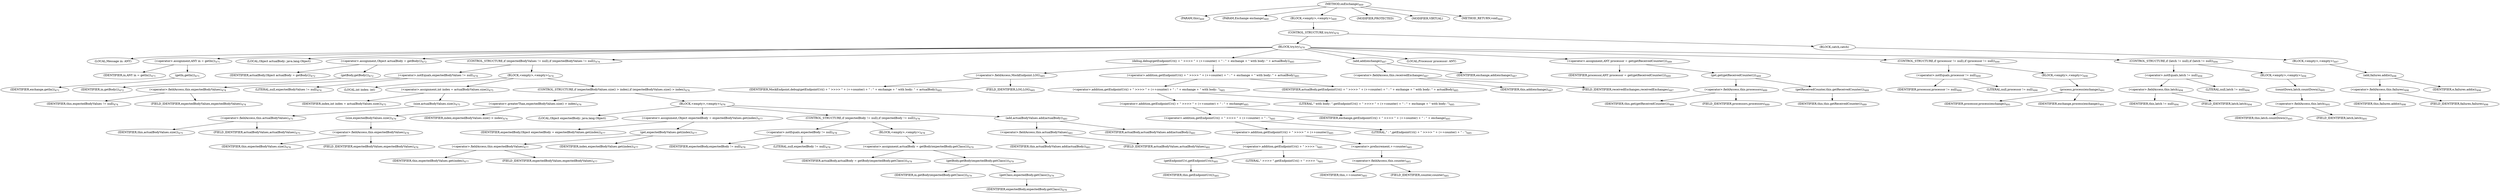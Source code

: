 digraph "onExchange" {  
"1226" [label = <(METHOD,onExchange)<SUB>469</SUB>> ]
"79" [label = <(PARAM,this)<SUB>469</SUB>> ]
"1227" [label = <(PARAM,Exchange exchange)<SUB>469</SUB>> ]
"1228" [label = <(BLOCK,&lt;empty&gt;,&lt;empty&gt;)<SUB>469</SUB>> ]
"1229" [label = <(CONTROL_STRUCTURE,try,try)<SUB>470</SUB>> ]
"1230" [label = <(BLOCK,try,try)<SUB>470</SUB>> ]
"1231" [label = <(LOCAL,Message in: ANY)> ]
"1232" [label = <(&lt;operator&gt;.assignment,ANY in = getIn())<SUB>471</SUB>> ]
"1233" [label = <(IDENTIFIER,in,ANY in = getIn())<SUB>471</SUB>> ]
"1234" [label = <(getIn,getIn())<SUB>471</SUB>> ]
"1235" [label = <(IDENTIFIER,exchange,getIn())<SUB>471</SUB>> ]
"1236" [label = <(LOCAL,Object actualBody: java.lang.Object)> ]
"1237" [label = <(&lt;operator&gt;.assignment,Object actualBody = getBody())<SUB>472</SUB>> ]
"1238" [label = <(IDENTIFIER,actualBody,Object actualBody = getBody())<SUB>472</SUB>> ]
"1239" [label = <(getBody,getBody())<SUB>472</SUB>> ]
"1240" [label = <(IDENTIFIER,in,getBody())<SUB>472</SUB>> ]
"1241" [label = <(CONTROL_STRUCTURE,if (expectedBodyValues != null),if (expectedBodyValues != null))<SUB>474</SUB>> ]
"1242" [label = <(&lt;operator&gt;.notEquals,expectedBodyValues != null)<SUB>474</SUB>> ]
"1243" [label = <(&lt;operator&gt;.fieldAccess,this.expectedBodyValues)<SUB>474</SUB>> ]
"1244" [label = <(IDENTIFIER,this,expectedBodyValues != null)<SUB>474</SUB>> ]
"1245" [label = <(FIELD_IDENTIFIER,expectedBodyValues,expectedBodyValues)<SUB>474</SUB>> ]
"1246" [label = <(LITERAL,null,expectedBodyValues != null)<SUB>474</SUB>> ]
"1247" [label = <(BLOCK,&lt;empty&gt;,&lt;empty&gt;)<SUB>474</SUB>> ]
"1248" [label = <(LOCAL,int index: int)> ]
"1249" [label = <(&lt;operator&gt;.assignment,int index = actualBodyValues.size())<SUB>475</SUB>> ]
"1250" [label = <(IDENTIFIER,index,int index = actualBodyValues.size())<SUB>475</SUB>> ]
"1251" [label = <(size,actualBodyValues.size())<SUB>475</SUB>> ]
"1252" [label = <(&lt;operator&gt;.fieldAccess,this.actualBodyValues)<SUB>475</SUB>> ]
"1253" [label = <(IDENTIFIER,this,actualBodyValues.size())<SUB>475</SUB>> ]
"1254" [label = <(FIELD_IDENTIFIER,actualBodyValues,actualBodyValues)<SUB>475</SUB>> ]
"1255" [label = <(CONTROL_STRUCTURE,if (expectedBodyValues.size() &gt; index),if (expectedBodyValues.size() &gt; index))<SUB>476</SUB>> ]
"1256" [label = <(&lt;operator&gt;.greaterThan,expectedBodyValues.size() &gt; index)<SUB>476</SUB>> ]
"1257" [label = <(size,expectedBodyValues.size())<SUB>476</SUB>> ]
"1258" [label = <(&lt;operator&gt;.fieldAccess,this.expectedBodyValues)<SUB>476</SUB>> ]
"1259" [label = <(IDENTIFIER,this,expectedBodyValues.size())<SUB>476</SUB>> ]
"1260" [label = <(FIELD_IDENTIFIER,expectedBodyValues,expectedBodyValues)<SUB>476</SUB>> ]
"1261" [label = <(IDENTIFIER,index,expectedBodyValues.size() &gt; index)<SUB>476</SUB>> ]
"1262" [label = <(BLOCK,&lt;empty&gt;,&lt;empty&gt;)<SUB>476</SUB>> ]
"1263" [label = <(LOCAL,Object expectedBody: java.lang.Object)> ]
"1264" [label = <(&lt;operator&gt;.assignment,Object expectedBody = expectedBodyValues.get(index))<SUB>477</SUB>> ]
"1265" [label = <(IDENTIFIER,expectedBody,Object expectedBody = expectedBodyValues.get(index))<SUB>477</SUB>> ]
"1266" [label = <(get,expectedBodyValues.get(index))<SUB>477</SUB>> ]
"1267" [label = <(&lt;operator&gt;.fieldAccess,this.expectedBodyValues)<SUB>477</SUB>> ]
"1268" [label = <(IDENTIFIER,this,expectedBodyValues.get(index))<SUB>477</SUB>> ]
"1269" [label = <(FIELD_IDENTIFIER,expectedBodyValues,expectedBodyValues)<SUB>477</SUB>> ]
"1270" [label = <(IDENTIFIER,index,expectedBodyValues.get(index))<SUB>477</SUB>> ]
"1271" [label = <(CONTROL_STRUCTURE,if (expectedBody != null),if (expectedBody != null))<SUB>478</SUB>> ]
"1272" [label = <(&lt;operator&gt;.notEquals,expectedBody != null)<SUB>478</SUB>> ]
"1273" [label = <(IDENTIFIER,expectedBody,expectedBody != null)<SUB>478</SUB>> ]
"1274" [label = <(LITERAL,null,expectedBody != null)<SUB>478</SUB>> ]
"1275" [label = <(BLOCK,&lt;empty&gt;,&lt;empty&gt;)<SUB>478</SUB>> ]
"1276" [label = <(&lt;operator&gt;.assignment,actualBody = getBody(expectedBody.getClass()))<SUB>479</SUB>> ]
"1277" [label = <(IDENTIFIER,actualBody,actualBody = getBody(expectedBody.getClass()))<SUB>479</SUB>> ]
"1278" [label = <(getBody,getBody(expectedBody.getClass()))<SUB>479</SUB>> ]
"1279" [label = <(IDENTIFIER,in,getBody(expectedBody.getClass()))<SUB>479</SUB>> ]
"1280" [label = <(getClass,expectedBody.getClass())<SUB>479</SUB>> ]
"1281" [label = <(IDENTIFIER,expectedBody,expectedBody.getClass())<SUB>479</SUB>> ]
"1282" [label = <(add,actualBodyValues.add(actualBody))<SUB>481</SUB>> ]
"1283" [label = <(&lt;operator&gt;.fieldAccess,this.actualBodyValues)<SUB>481</SUB>> ]
"1284" [label = <(IDENTIFIER,this,actualBodyValues.add(actualBody))<SUB>481</SUB>> ]
"1285" [label = <(FIELD_IDENTIFIER,actualBodyValues,actualBodyValues)<SUB>481</SUB>> ]
"1286" [label = <(IDENTIFIER,actualBody,actualBodyValues.add(actualBody))<SUB>481</SUB>> ]
"1287" [label = <(debug,debug(getEndpointUri() + &quot; &gt;&gt;&gt;&gt; &quot; + (++counter) + &quot; : &quot; + exchange + &quot; with body: &quot; + actualBody))<SUB>485</SUB>> ]
"1288" [label = <(&lt;operator&gt;.fieldAccess,MockEndpoint.LOG)<SUB>485</SUB>> ]
"1289" [label = <(IDENTIFIER,MockEndpoint,debug(getEndpointUri() + &quot; &gt;&gt;&gt;&gt; &quot; + (++counter) + &quot; : &quot; + exchange + &quot; with body: &quot; + actualBody))<SUB>485</SUB>> ]
"1290" [label = <(FIELD_IDENTIFIER,LOG,LOG)<SUB>485</SUB>> ]
"1291" [label = <(&lt;operator&gt;.addition,getEndpointUri() + &quot; &gt;&gt;&gt;&gt; &quot; + (++counter) + &quot; : &quot; + exchange + &quot; with body: &quot; + actualBody)<SUB>485</SUB>> ]
"1292" [label = <(&lt;operator&gt;.addition,getEndpointUri() + &quot; &gt;&gt;&gt;&gt; &quot; + (++counter) + &quot; : &quot; + exchange + &quot; with body: &quot;)<SUB>485</SUB>> ]
"1293" [label = <(&lt;operator&gt;.addition,getEndpointUri() + &quot; &gt;&gt;&gt;&gt; &quot; + (++counter) + &quot; : &quot; + exchange)<SUB>485</SUB>> ]
"1294" [label = <(&lt;operator&gt;.addition,getEndpointUri() + &quot; &gt;&gt;&gt;&gt; &quot; + (++counter) + &quot; : &quot;)<SUB>485</SUB>> ]
"1295" [label = <(&lt;operator&gt;.addition,getEndpointUri() + &quot; &gt;&gt;&gt;&gt; &quot; + (++counter))<SUB>485</SUB>> ]
"1296" [label = <(&lt;operator&gt;.addition,getEndpointUri() + &quot; &gt;&gt;&gt;&gt; &quot;)<SUB>485</SUB>> ]
"1297" [label = <(getEndpointUri,getEndpointUri())<SUB>485</SUB>> ]
"78" [label = <(IDENTIFIER,this,getEndpointUri())<SUB>485</SUB>> ]
"1298" [label = <(LITERAL,&quot; &gt;&gt;&gt;&gt; &quot;,getEndpointUri() + &quot; &gt;&gt;&gt;&gt; &quot;)<SUB>485</SUB>> ]
"1299" [label = <(&lt;operator&gt;.preIncrement,++counter)<SUB>485</SUB>> ]
"1300" [label = <(&lt;operator&gt;.fieldAccess,this.counter)<SUB>485</SUB>> ]
"1301" [label = <(IDENTIFIER,this,++counter)<SUB>485</SUB>> ]
"1302" [label = <(FIELD_IDENTIFIER,counter,counter)<SUB>485</SUB>> ]
"1303" [label = <(LITERAL,&quot; : &quot;,getEndpointUri() + &quot; &gt;&gt;&gt;&gt; &quot; + (++counter) + &quot; : &quot;)<SUB>485</SUB>> ]
"1304" [label = <(IDENTIFIER,exchange,getEndpointUri() + &quot; &gt;&gt;&gt;&gt; &quot; + (++counter) + &quot; : &quot; + exchange)<SUB>485</SUB>> ]
"1305" [label = <(LITERAL,&quot; with body: &quot;,getEndpointUri() + &quot; &gt;&gt;&gt;&gt; &quot; + (++counter) + &quot; : &quot; + exchange + &quot; with body: &quot;)<SUB>485</SUB>> ]
"1306" [label = <(IDENTIFIER,actualBody,getEndpointUri() + &quot; &gt;&gt;&gt;&gt; &quot; + (++counter) + &quot; : &quot; + exchange + &quot; with body: &quot; + actualBody)<SUB>485</SUB>> ]
"1307" [label = <(add,add(exchange))<SUB>487</SUB>> ]
"1308" [label = <(&lt;operator&gt;.fieldAccess,this.receivedExchanges)<SUB>487</SUB>> ]
"1309" [label = <(IDENTIFIER,this,add(exchange))<SUB>487</SUB>> ]
"1310" [label = <(FIELD_IDENTIFIER,receivedExchanges,receivedExchanges)<SUB>487</SUB>> ]
"1311" [label = <(IDENTIFIER,exchange,add(exchange))<SUB>487</SUB>> ]
"1312" [label = <(LOCAL,Processor processor: ANY)> ]
"1313" [label = <(&lt;operator&gt;.assignment,ANY processor = get(getReceivedCounter()))<SUB>489</SUB>> ]
"1314" [label = <(IDENTIFIER,processor,ANY processor = get(getReceivedCounter()))<SUB>489</SUB>> ]
"1315" [label = <(get,get(getReceivedCounter()))<SUB>489</SUB>> ]
"1316" [label = <(&lt;operator&gt;.fieldAccess,this.processors)<SUB>489</SUB>> ]
"1317" [label = <(IDENTIFIER,this,get(getReceivedCounter()))<SUB>489</SUB>> ]
"1318" [label = <(FIELD_IDENTIFIER,processors,processors)<SUB>489</SUB>> ]
"1319" [label = <(getReceivedCounter,this.getReceivedCounter())<SUB>489</SUB>> ]
"80" [label = <(IDENTIFIER,this,this.getReceivedCounter())<SUB>489</SUB>> ]
"1320" [label = <(CONTROL_STRUCTURE,if (processor != null),if (processor != null))<SUB>490</SUB>> ]
"1321" [label = <(&lt;operator&gt;.notEquals,processor != null)<SUB>490</SUB>> ]
"1322" [label = <(IDENTIFIER,processor,processor != null)<SUB>490</SUB>> ]
"1323" [label = <(LITERAL,null,processor != null)<SUB>490</SUB>> ]
"1324" [label = <(BLOCK,&lt;empty&gt;,&lt;empty&gt;)<SUB>490</SUB>> ]
"1325" [label = <(process,process(exchange))<SUB>491</SUB>> ]
"1326" [label = <(IDENTIFIER,processor,process(exchange))<SUB>491</SUB>> ]
"1327" [label = <(IDENTIFIER,exchange,process(exchange))<SUB>491</SUB>> ]
"1328" [label = <(CONTROL_STRUCTURE,if (latch != null),if (latch != null))<SUB>494</SUB>> ]
"1329" [label = <(&lt;operator&gt;.notEquals,latch != null)<SUB>494</SUB>> ]
"1330" [label = <(&lt;operator&gt;.fieldAccess,this.latch)<SUB>494</SUB>> ]
"1331" [label = <(IDENTIFIER,this,latch != null)<SUB>494</SUB>> ]
"1332" [label = <(FIELD_IDENTIFIER,latch,latch)<SUB>494</SUB>> ]
"1333" [label = <(LITERAL,null,latch != null)<SUB>494</SUB>> ]
"1334" [label = <(BLOCK,&lt;empty&gt;,&lt;empty&gt;)<SUB>494</SUB>> ]
"1335" [label = <(countDown,latch.countDown())<SUB>495</SUB>> ]
"1336" [label = <(&lt;operator&gt;.fieldAccess,this.latch)<SUB>495</SUB>> ]
"1337" [label = <(IDENTIFIER,this,latch.countDown())<SUB>495</SUB>> ]
"1338" [label = <(FIELD_IDENTIFIER,latch,latch)<SUB>495</SUB>> ]
"1339" [label = <(BLOCK,catch,catch)> ]
"1340" [label = <(BLOCK,&lt;empty&gt;,&lt;empty&gt;)<SUB>497</SUB>> ]
"1341" [label = <(add,failures.add(e))<SUB>498</SUB>> ]
"1342" [label = <(&lt;operator&gt;.fieldAccess,this.failures)<SUB>498</SUB>> ]
"1343" [label = <(IDENTIFIER,this,failures.add(e))<SUB>498</SUB>> ]
"1344" [label = <(FIELD_IDENTIFIER,failures,failures)<SUB>498</SUB>> ]
"1345" [label = <(IDENTIFIER,e,failures.add(e))<SUB>498</SUB>> ]
"1346" [label = <(MODIFIER,PROTECTED)> ]
"1347" [label = <(MODIFIER,VIRTUAL)> ]
"1348" [label = <(METHOD_RETURN,void)<SUB>469</SUB>> ]
  "1226" -> "79" 
  "1226" -> "1227" 
  "1226" -> "1228" 
  "1226" -> "1346" 
  "1226" -> "1347" 
  "1226" -> "1348" 
  "1228" -> "1229" 
  "1229" -> "1230" 
  "1229" -> "1339" 
  "1230" -> "1231" 
  "1230" -> "1232" 
  "1230" -> "1236" 
  "1230" -> "1237" 
  "1230" -> "1241" 
  "1230" -> "1287" 
  "1230" -> "1307" 
  "1230" -> "1312" 
  "1230" -> "1313" 
  "1230" -> "1320" 
  "1230" -> "1328" 
  "1232" -> "1233" 
  "1232" -> "1234" 
  "1234" -> "1235" 
  "1237" -> "1238" 
  "1237" -> "1239" 
  "1239" -> "1240" 
  "1241" -> "1242" 
  "1241" -> "1247" 
  "1242" -> "1243" 
  "1242" -> "1246" 
  "1243" -> "1244" 
  "1243" -> "1245" 
  "1247" -> "1248" 
  "1247" -> "1249" 
  "1247" -> "1255" 
  "1249" -> "1250" 
  "1249" -> "1251" 
  "1251" -> "1252" 
  "1252" -> "1253" 
  "1252" -> "1254" 
  "1255" -> "1256" 
  "1255" -> "1262" 
  "1256" -> "1257" 
  "1256" -> "1261" 
  "1257" -> "1258" 
  "1258" -> "1259" 
  "1258" -> "1260" 
  "1262" -> "1263" 
  "1262" -> "1264" 
  "1262" -> "1271" 
  "1262" -> "1282" 
  "1264" -> "1265" 
  "1264" -> "1266" 
  "1266" -> "1267" 
  "1266" -> "1270" 
  "1267" -> "1268" 
  "1267" -> "1269" 
  "1271" -> "1272" 
  "1271" -> "1275" 
  "1272" -> "1273" 
  "1272" -> "1274" 
  "1275" -> "1276" 
  "1276" -> "1277" 
  "1276" -> "1278" 
  "1278" -> "1279" 
  "1278" -> "1280" 
  "1280" -> "1281" 
  "1282" -> "1283" 
  "1282" -> "1286" 
  "1283" -> "1284" 
  "1283" -> "1285" 
  "1287" -> "1288" 
  "1287" -> "1291" 
  "1288" -> "1289" 
  "1288" -> "1290" 
  "1291" -> "1292" 
  "1291" -> "1306" 
  "1292" -> "1293" 
  "1292" -> "1305" 
  "1293" -> "1294" 
  "1293" -> "1304" 
  "1294" -> "1295" 
  "1294" -> "1303" 
  "1295" -> "1296" 
  "1295" -> "1299" 
  "1296" -> "1297" 
  "1296" -> "1298" 
  "1297" -> "78" 
  "1299" -> "1300" 
  "1300" -> "1301" 
  "1300" -> "1302" 
  "1307" -> "1308" 
  "1307" -> "1311" 
  "1308" -> "1309" 
  "1308" -> "1310" 
  "1313" -> "1314" 
  "1313" -> "1315" 
  "1315" -> "1316" 
  "1315" -> "1319" 
  "1316" -> "1317" 
  "1316" -> "1318" 
  "1319" -> "80" 
  "1320" -> "1321" 
  "1320" -> "1324" 
  "1321" -> "1322" 
  "1321" -> "1323" 
  "1324" -> "1325" 
  "1325" -> "1326" 
  "1325" -> "1327" 
  "1328" -> "1329" 
  "1328" -> "1334" 
  "1329" -> "1330" 
  "1329" -> "1333" 
  "1330" -> "1331" 
  "1330" -> "1332" 
  "1334" -> "1335" 
  "1335" -> "1336" 
  "1336" -> "1337" 
  "1336" -> "1338" 
  "1339" -> "1340" 
  "1340" -> "1341" 
  "1341" -> "1342" 
  "1341" -> "1345" 
  "1342" -> "1343" 
  "1342" -> "1344" 
}
